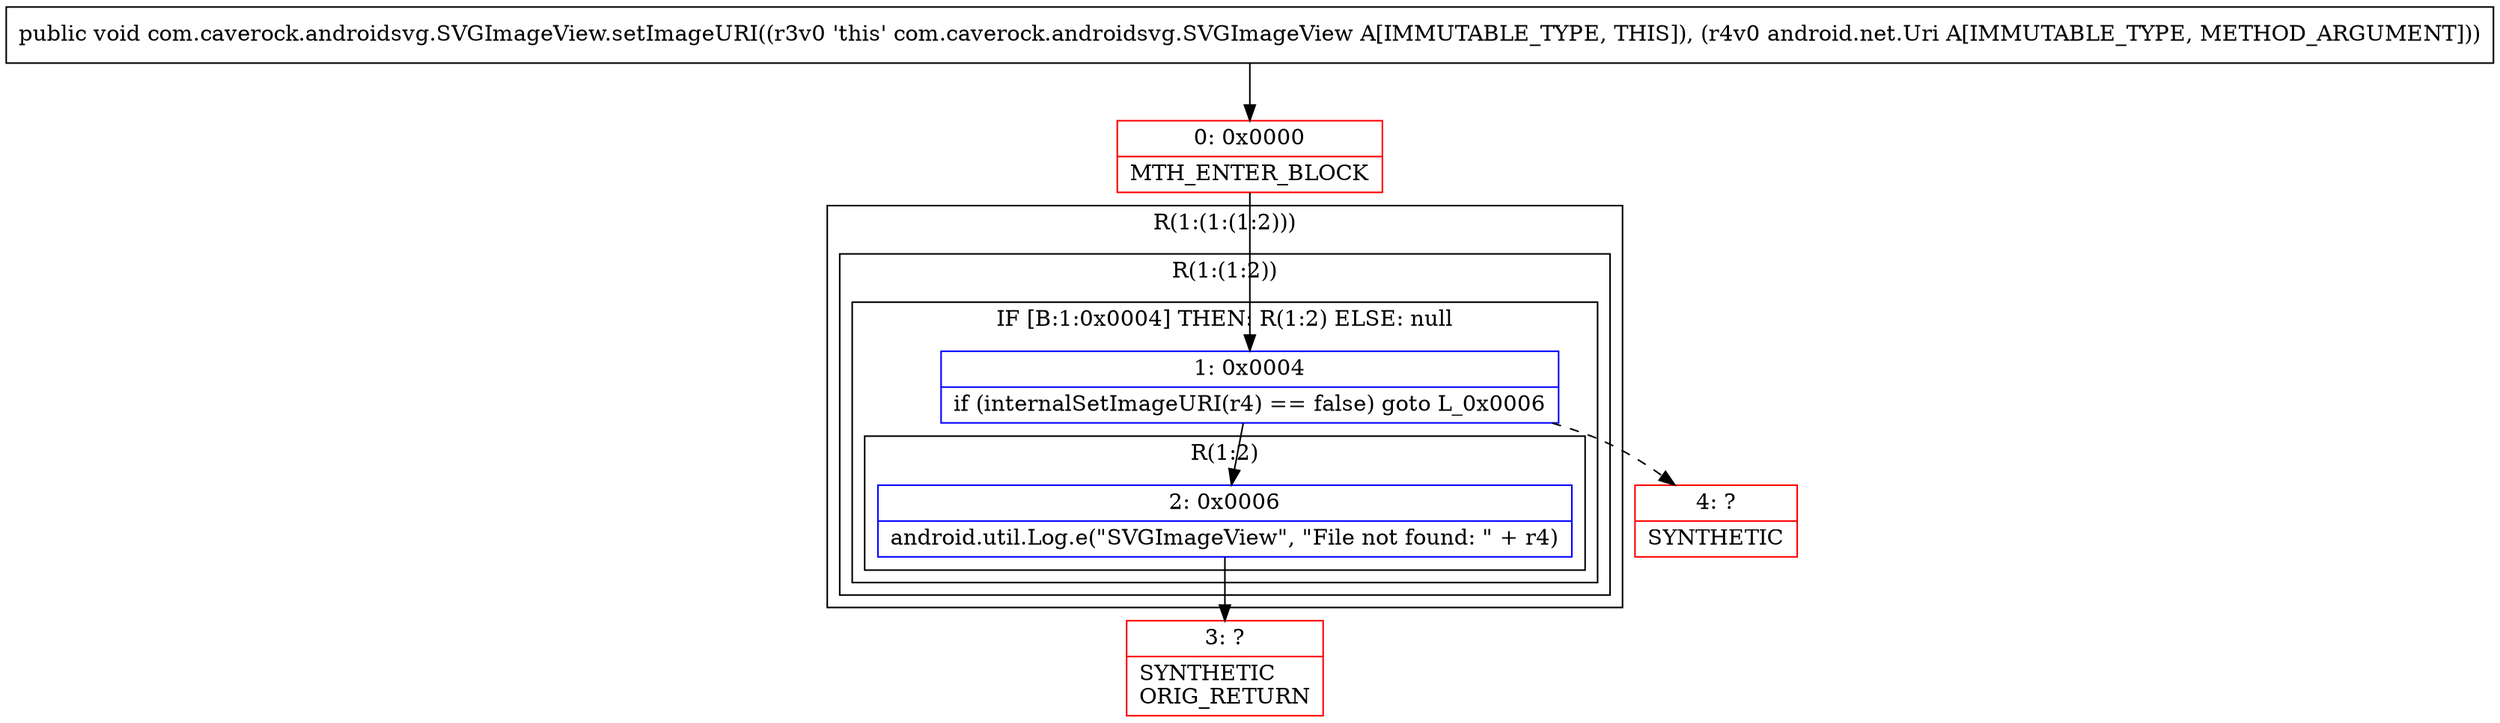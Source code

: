 digraph "CFG forcom.caverock.androidsvg.SVGImageView.setImageURI(Landroid\/net\/Uri;)V" {
subgraph cluster_Region_1623345476 {
label = "R(1:(1:(1:2)))";
node [shape=record,color=blue];
subgraph cluster_Region_2058322378 {
label = "R(1:(1:2))";
node [shape=record,color=blue];
subgraph cluster_IfRegion_1824244565 {
label = "IF [B:1:0x0004] THEN: R(1:2) ELSE: null";
node [shape=record,color=blue];
Node_1 [shape=record,label="{1\:\ 0x0004|if (internalSetImageURI(r4) == false) goto L_0x0006\l}"];
subgraph cluster_Region_782959407 {
label = "R(1:2)";
node [shape=record,color=blue];
Node_2 [shape=record,label="{2\:\ 0x0006|android.util.Log.e(\"SVGImageView\", \"File not found: \" + r4)\l}"];
}
}
}
}
Node_0 [shape=record,color=red,label="{0\:\ 0x0000|MTH_ENTER_BLOCK\l}"];
Node_3 [shape=record,color=red,label="{3\:\ ?|SYNTHETIC\lORIG_RETURN\l}"];
Node_4 [shape=record,color=red,label="{4\:\ ?|SYNTHETIC\l}"];
MethodNode[shape=record,label="{public void com.caverock.androidsvg.SVGImageView.setImageURI((r3v0 'this' com.caverock.androidsvg.SVGImageView A[IMMUTABLE_TYPE, THIS]), (r4v0 android.net.Uri A[IMMUTABLE_TYPE, METHOD_ARGUMENT])) }"];
MethodNode -> Node_0;
Node_1 -> Node_2;
Node_1 -> Node_4[style=dashed];
Node_2 -> Node_3;
Node_0 -> Node_1;
}


